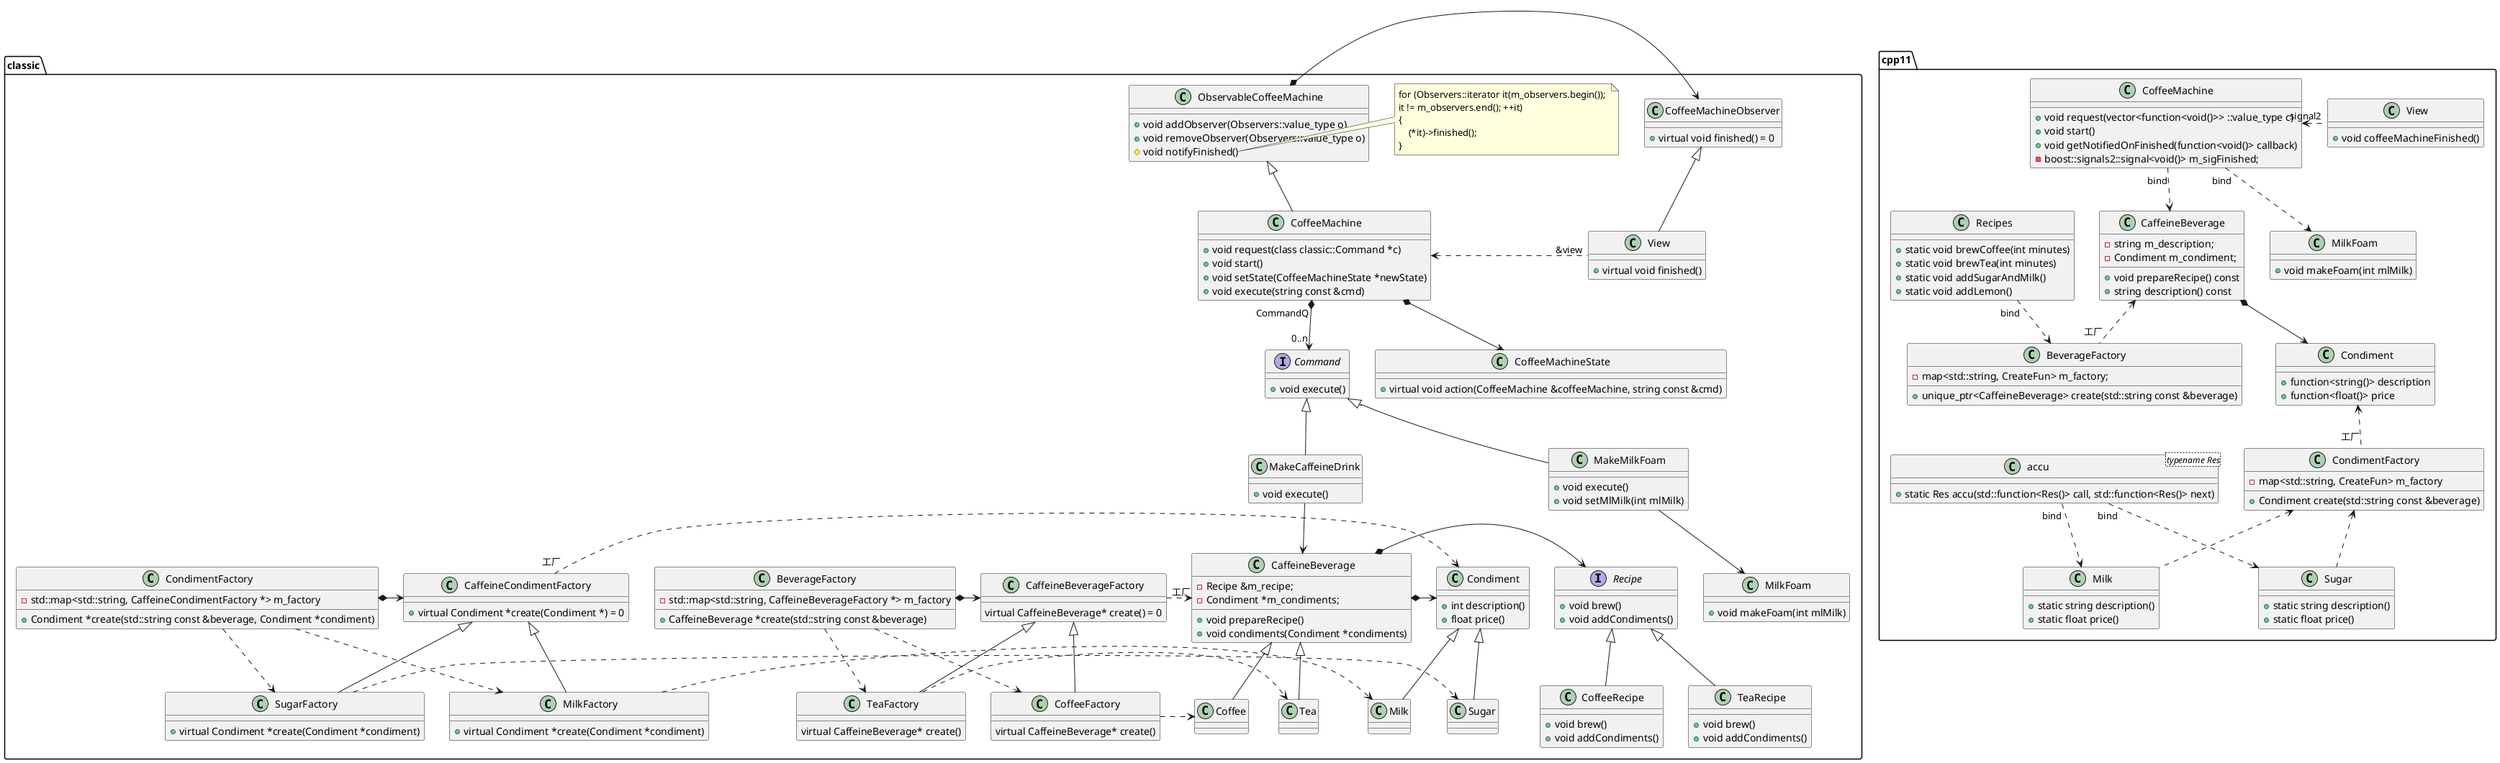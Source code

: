 @startuml
set namespaceSeparator ::


class classic::CoffeeMachine {
+ void request(class classic::Command *c)
+ void start()
+ void setState(CoffeeMachineState *newState)
+ void execute(string const &cmd)
}

interface classic::Command {
+ void execute()
}

class classic::MakeMilkFoam {
+ void execute()
+ void setMlMilk(int mlMilk)
}


class classic::MilkFoam {
+ void makeFoam(int mlMilk)
}


class classic::MakeCaffeineDrink {
+ void execute()
}


class classic::CaffeineBeverage {
+ void prepareRecipe()
+ void condiments(Condiment *condiments)
- Recipe &m_recipe;
- Condiment *m_condiments;
}


class classic::Condiment {
+ int description()
+ float price()
}

class classic::Milk {
}

class classic::Sugar {
}

interface classic::Recipe {
+ void brew()
+ void addCondiments()
}

class classic::CoffeeRecipe {
+ void brew()
+ void addCondiments()
}

class classic::TeaRecipe {
+ void brew()
+ void addCondiments()
}

class classic::CoffeeMachineState{
+ virtual void action(CoffeeMachine &coffeeMachine, string const &cmd)  
}

class classic::CoffeeMachineObserver{
+ virtual void finished() = 0
}

class classic::View
{
+ virtual void finished()
}

class classic::ObservableCoffeeMachine
{
+ void addObserver(Observers::value_type o)
+ void removeObserver(Observers::value_type o)
# void notifyFinished()
}

namespace classic {
note right of ObservableCoffeeMachine::notifyFinished
                for (Observers::iterator it(m_observers.begin()); 
                it != m_observers.end(); ++it)
                {
                    (*it)->finished();
                }
end note
}

class classic::Coffee
{   
}

class classic::Tea
{   
}

class classic::CaffeineBeverageFactory
{
    virtual CaffeineBeverage* create() = 0
}

class classic::CoffeeFactory
{
    virtual CaffeineBeverage* create()
}

class classic::TeaFactory
{
    virtual CaffeineBeverage* create()
}


class classic::BeverageFactory
{
+ CaffeineBeverage *create(std::string const &beverage)
- std::map<std::string, CaffeineBeverageFactory *> m_factory
}


class classic::CaffeineCondimentFactory
{
+ virtual Condiment *create(Condiment *) = 0
}

class classic::CondimentFactory
{
+ Condiment *create(std::string const &beverage, Condiment *condiment)
- std::map<std::string, CaffeineCondimentFactory *> m_factory
}

class classic::MilkFactory
{
+ virtual Condiment *create(Condiment *condiment)
}

class classic::SugarFactory
{
+ virtual Condiment *create(Condiment *condiment)
}




classic::CoffeeRecipe -up-|> classic::Recipe
classic::MakeCaffeineDrink -up-|> classic::Command
classic::Milk -up-|> classic::Condiment
classic::Sugar -up-|> classic::Condiment
classic::TeaRecipe -up-|> classic::Recipe



classic::Command "0..n"<-up-*"CommandQ" classic::CoffeeMachine   


classic::CaffeineBeverage *-right-> classic::Recipe

classic::MakeCaffeineDrink --> classic::CaffeineBeverage

classic::MakeMilkFoam -up-|> classic::Command
classic::MilkFoam <-up- classic::MakeMilkFoam


classic::CoffeeMachine -up-|> classic::ObservableCoffeeMachine
classic::ObservableCoffeeMachine *-right-> classic::CoffeeMachineObserver
classic::View -up-|> classic::CoffeeMachineObserver 
classic::CoffeeMachine *--> classic::CoffeeMachineState

classic::View "&view".left.> classic::CoffeeMachine

classic::Coffee -up-|> classic::CaffeineBeverage

classic::Tea -up-|> classic::CaffeineBeverage

classic::CoffeeFactory -up-|> classic::CaffeineBeverageFactory

classic::TeaFactory -up-|> classic::CaffeineBeverageFactory

classic::CoffeeFactory .right.> classic::Coffee

classic::TeaFactory .right.> classic::Tea

classic::CaffeineBeverageFactory "工厂".right.> classic::CaffeineBeverage


classic::BeverageFactory *-right-> classic::CaffeineBeverageFactory

classic::BeverageFactory .right.> classic::CoffeeFactory

classic::BeverageFactory .right.> classic::TeaFactory


classic::MilkFactory -up-|> classic::CaffeineCondimentFactory

classic::SugarFactory -up-|> classic::CaffeineCondimentFactory

classic::MilkFactory .right.> classic::Milk

classic::SugarFactory .right.> classic::Sugar

classic::CaffeineCondimentFactory "工厂".right.> classic::Condiment


classic::CondimentFactory ..> classic::SugarFactory

classic::CondimentFactory ..> classic::MilkFactory

classic::CondimentFactory *-right-> classic::CaffeineCondimentFactory



classic::CaffeineBeverage *-right-> classic::Condiment


' --------分割线--------


class cpp11::CaffeineBeverage {
+ void prepareRecipe() const
+ string description() const
- string m_description;
- Condiment m_condiment;
}

class cpp11::CoffeeMachine {
+ void request(vector<function<void()>> ::value_type c)
+ void start()
+ void getNotifiedOnFinished(function<void()> callback)
- boost::signals2::signal<void()> m_sigFinished;
}


class cpp11::Condiment {
+ function<string()> description
+ function<float()> price
}

class cpp11::Milk {
+ static string description()
+ static float price()
}

class cpp11::Sugar {
+ static string description()
+ static float price()
}


class cpp11::MilkFoam {
+ void makeFoam(int mlMilk)
}

' class cpp11::Recipe {
' + function<void()> brew;
' + function<void()> addCondiments;
' }

class cpp11::Recipes {
+ static void brewCoffee(int minutes)
+ static void brewTea(int minutes)
+ static void addSugarAndMilk()
+ static void addLemon()
}

class cpp11::accu<typename Res> {
+ static Res accu(std::function<Res()> call, std::function<Res()> next)
}


class cpp11::View
{
+ void coffeeMachineFinished()
}

class cpp11::CondimentFactory
{
+ Condiment create(std::string const &beverage)
- map<std::string, CreateFun> m_factory

}

class cpp11::BeverageFactory
{
+ unique_ptr<CaffeineBeverage> create(std::string const &beverage)
- map<std::string, CreateFun> m_factory;

}



' cpp11::BeverageFactory "create"..> cpp11::CaffeineBeverage

' cpp11::CondimentFactory "create"..> cpp11::CaffeineBeverage

' cpp11::BeverageFactory "boost::factory"..> cpp11::Recipes

' cpp11::CaffeineBeverage *-right-> cpp11::Recipe

cpp11::CoffeeMachine "bind"..> cpp11::CaffeineBeverage

' cpp11::CaffeineBeverage "bind"..> cpp11::Recipes


cpp11::CoffeeMachine "bind"..> cpp11::MilkFoam

cpp11::View "signal2".left.> cpp11::CoffeeMachine


cpp11::CaffeineBeverage *-->  cpp11::Condiment
cpp11::CondimentFactory "工厂".up.>  cpp11::Condiment

cpp11::BeverageFactory "工厂".up.>  cpp11::CaffeineBeverage


cpp11::Sugar .up.> cpp11::CondimentFactory
cpp11::Milk .up.> cpp11::CondimentFactory

cpp11::accu "bind"..>  cpp11::Milk
cpp11::accu "bind"..>  cpp11::Sugar

cpp11::Recipes "bind"..>  cpp11::BeverageFactory

' cpp11::CaffeineBeverage *--> cpp11::Recipes

@enduml
